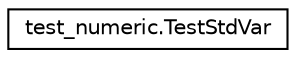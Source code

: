 digraph "Graphical Class Hierarchy"
{
 // LATEX_PDF_SIZE
  edge [fontname="Helvetica",fontsize="10",labelfontname="Helvetica",labelfontsize="10"];
  node [fontname="Helvetica",fontsize="10",shape=record];
  rankdir="LR";
  Node0 [label="test_numeric.TestStdVar",height=0.2,width=0.4,color="black", fillcolor="white", style="filled",URL="$classtest__numeric_1_1TestStdVar.html",tooltip=" "];
}
